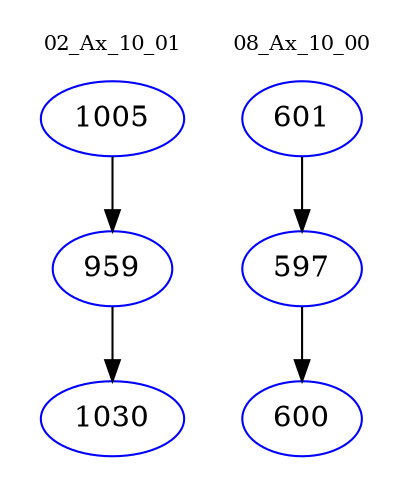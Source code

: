 digraph{
subgraph cluster_0 {
color = white
label = "02_Ax_10_01";
fontsize=10;
T0_1005 [label="1005", color="blue"]
T0_1005 -> T0_959 [color="black"]
T0_959 [label="959", color="blue"]
T0_959 -> T0_1030 [color="black"]
T0_1030 [label="1030", color="blue"]
}
subgraph cluster_1 {
color = white
label = "08_Ax_10_00";
fontsize=10;
T1_601 [label="601", color="blue"]
T1_601 -> T1_597 [color="black"]
T1_597 [label="597", color="blue"]
T1_597 -> T1_600 [color="black"]
T1_600 [label="600", color="blue"]
}
}
